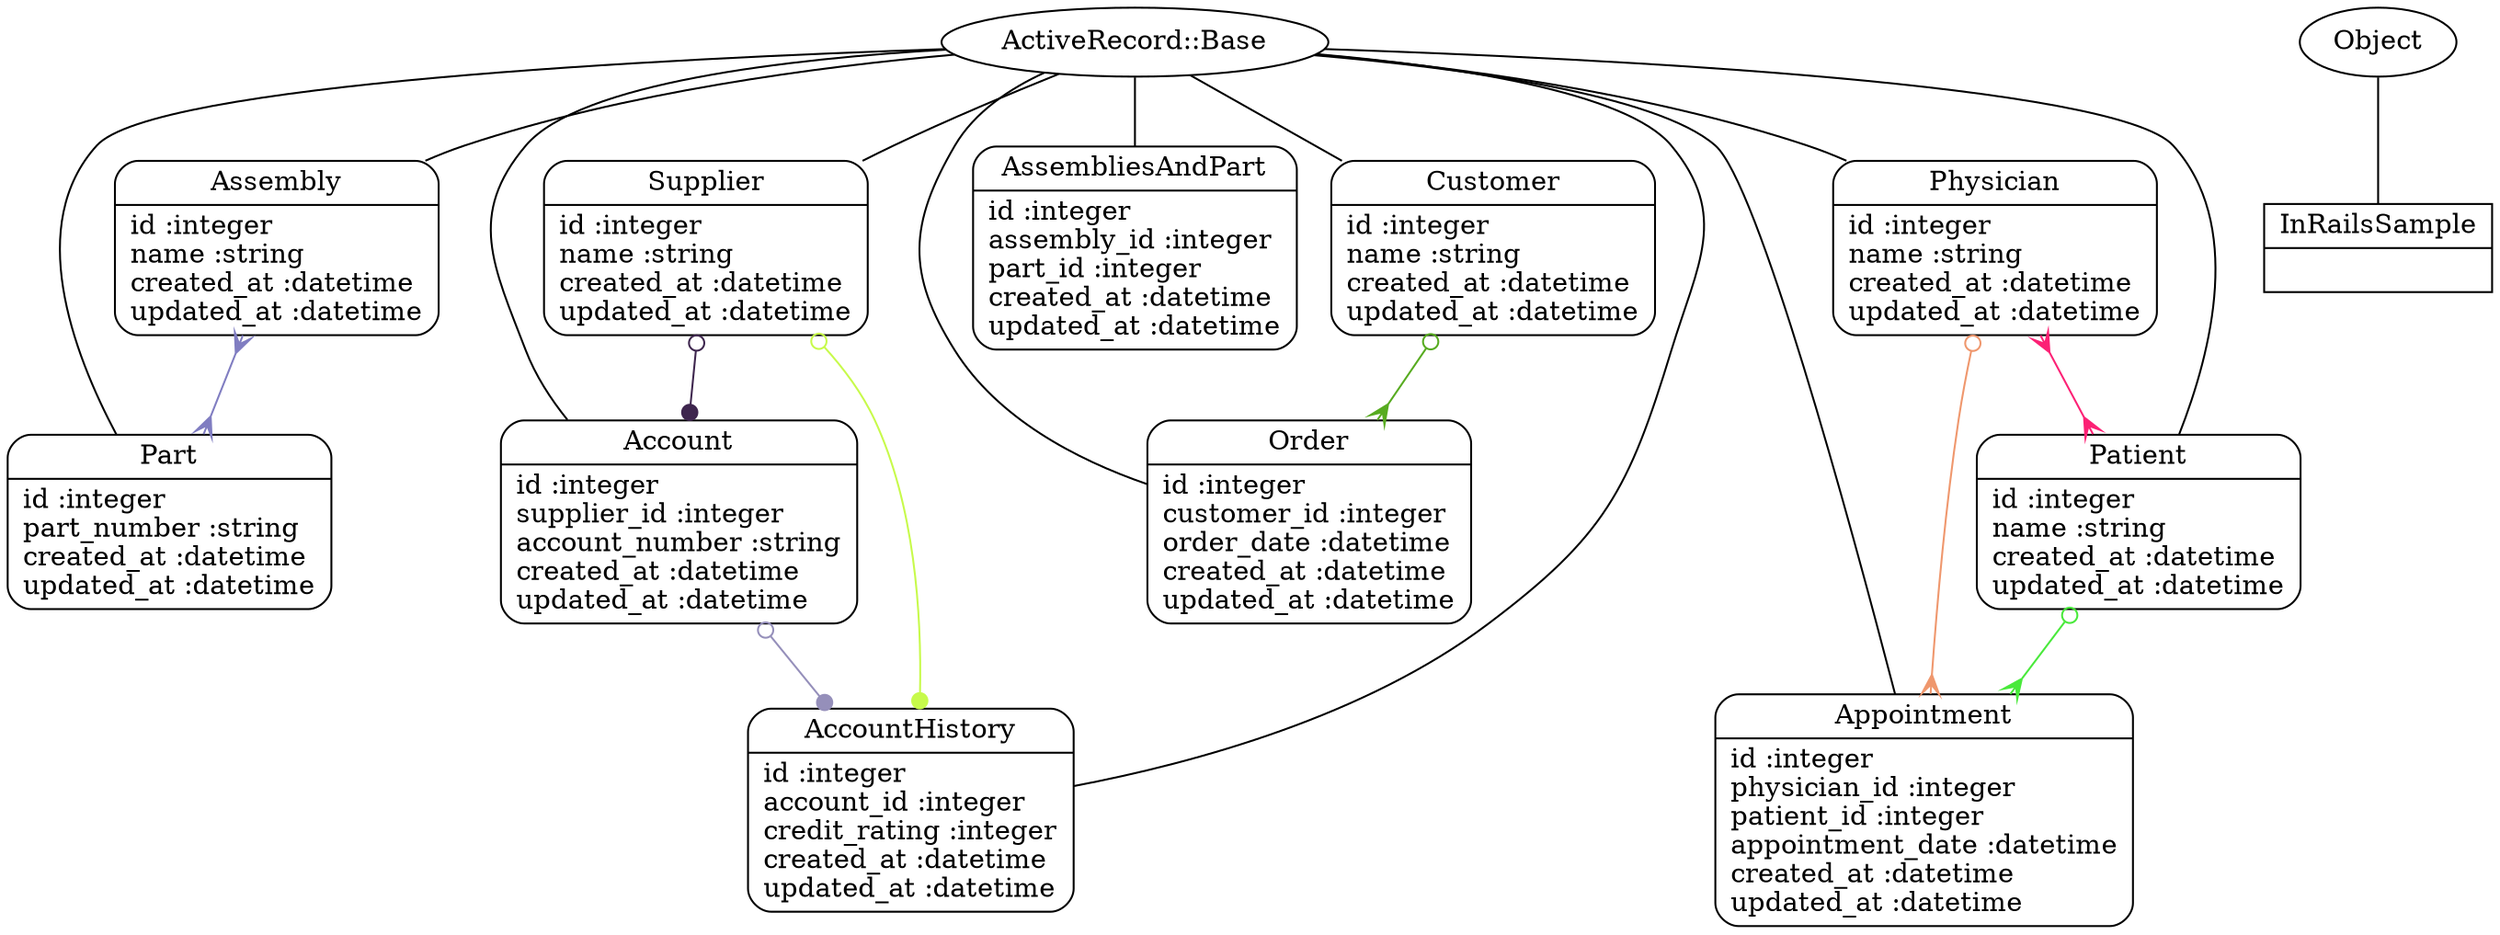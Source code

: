 digraph models_diagram {
	graph[overlap=false, splines=true]
	"Assembly" [shape=Mrecord, label="{Assembly|id :integer\lname :string\lcreated_at :datetime\lupdated_at :datetime\l}"]
	"Customer" [shape=Mrecord, label="{Customer|id :integer\lname :string\lcreated_at :datetime\lupdated_at :datetime\l}"]
	"Account" [shape=Mrecord, label="{Account|id :integer\lsupplier_id :integer\laccount_number :string\lcreated_at :datetime\lupdated_at :datetime\l}"]
	"Physician" [shape=Mrecord, label="{Physician|id :integer\lname :string\lcreated_at :datetime\lupdated_at :datetime\l}"]
	"AccountHistory" [shape=Mrecord, label="{AccountHistory|id :integer\laccount_id :integer\lcredit_rating :integer\lcreated_at :datetime\lupdated_at :datetime\l}"]
	"AssembliesAndPart" [shape=Mrecord, label="{AssembliesAndPart|id :integer\lassembly_id :integer\lpart_id :integer\lcreated_at :datetime\lupdated_at :datetime\l}"]
	"Order" [shape=Mrecord, label="{Order|id :integer\lcustomer_id :integer\lorder_date :datetime\lcreated_at :datetime\lupdated_at :datetime\l}"]
	"Supplier" [shape=Mrecord, label="{Supplier|id :integer\lname :string\lcreated_at :datetime\lupdated_at :datetime\l}"]
	"InRailsSample" [shape=record, label="{InRailsSample|}"]
	"Patient" [shape=Mrecord, label="{Patient|id :integer\lname :string\lcreated_at :datetime\lupdated_at :datetime\l}"]
	"Appointment" [shape=Mrecord, label="{Appointment|id :integer\lphysician_id :integer\lpatient_id :integer\lappointment_date :datetime\lcreated_at :datetime\lupdated_at :datetime\l}"]
	"Part" [shape=Mrecord, label="{Part|id :integer\lpart_number :string\lcreated_at :datetime\lupdated_at :datetime\l}"]
	"Assembly" -> "Part" [arrowtail=crow, arrowhead=crow, dir=both color="#807DC1"]
	"ActiveRecord::Base" -> "Assembly" [label="", arrowhead="none", arrowtail="onormal"]
	"Customer" -> "Order" [arrowtail=odot, arrowhead=crow, dir=both color="#57AB20"]
	"ActiveRecord::Base" -> "Customer" [label="", arrowhead="none", arrowtail="onormal"]
	"Account" -> "AccountHistory" [arrowtail=odot, arrowhead=dot, dir=both color="#958FBA"]
	"ActiveRecord::Base" -> "Account" [label="", arrowhead="none", arrowtail="onormal"]
	"Physician" -> "Appointment" [arrowtail=odot, arrowhead=crow, dir=both color="#EF976D"]
	"Physician" -> "Patient" [arrowtail=crow, arrowhead=crow, dir=both color="#FC2175"]
	"ActiveRecord::Base" -> "Physician" [label="", arrowhead="none", arrowtail="onormal"]
	"ActiveRecord::Base" -> "AccountHistory" [label="", arrowhead="none", arrowtail="onormal"]
	"ActiveRecord::Base" -> "AssembliesAndPart" [label="", arrowhead="none", arrowtail="onormal"]
	"ActiveRecord::Base" -> "Order" [label="", arrowhead="none", arrowtail="onormal"]
	"Supplier" -> "Account" [arrowtail=odot, arrowhead=dot, dir=both color="#3E264E"]
	"Supplier" -> "AccountHistory" [arrowtail=odot, arrowhead=dot, dir=both color="#C7FA4B"]
	"ActiveRecord::Base" -> "Supplier" [label="", arrowhead="none", arrowtail="onormal"]
	"Object" -> "InRailsSample" [label="", arrowhead="none", arrowtail="onormal"]
	"Patient" -> "Appointment" [arrowtail=odot, arrowhead=crow, dir=both color="#49E93B"]
	"ActiveRecord::Base" -> "Patient" [label="", arrowhead="none", arrowtail="onormal"]
	"ActiveRecord::Base" -> "Appointment" [label="", arrowhead="none", arrowtail="onormal"]
	"ActiveRecord::Base" -> "Part" [label="", arrowhead="none", arrowtail="onormal"]
}
